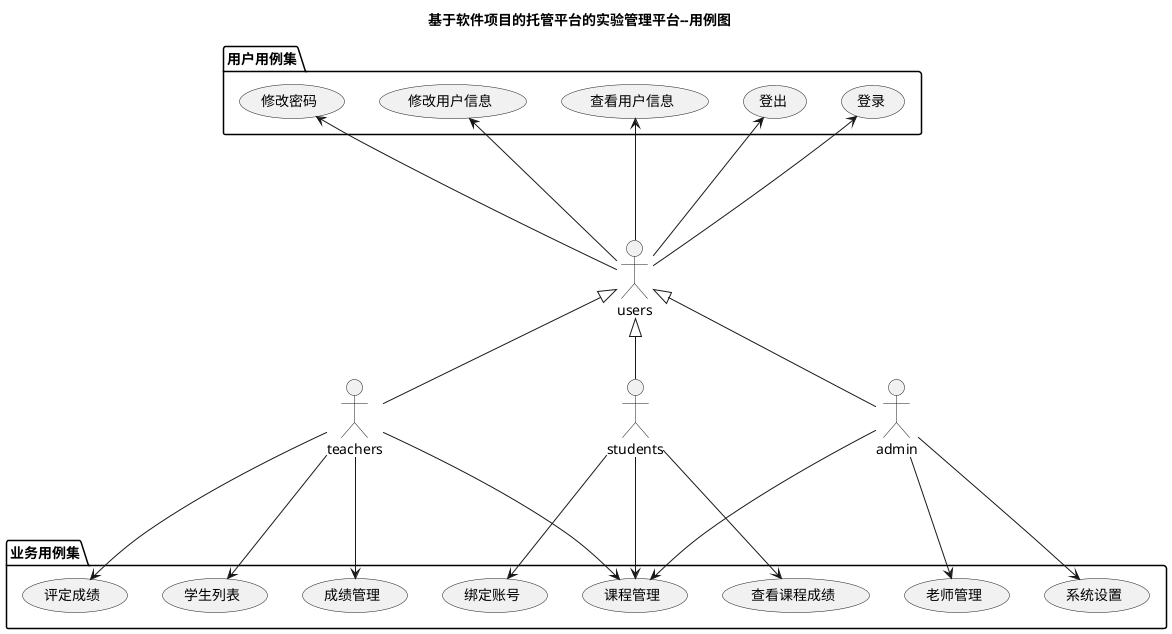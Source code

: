 @startuml
title 基于软件项目的托管平台的实验管理平台--用例图
actor teachers
actor students
actor users
actor admin

users <|-- teachers
users <|-- students
users <|-- admin

package 用户用例集 {
users --up-> (登录)
users --up-> (登出)
users --up-> (查看用户信息)
users --up-> (修改用户信息)
users --up-> (修改密码)
}
package 业务用例集 {
teachers ---> (成绩管理)
teachers ---> (评定成绩)
teachers ---> (学生列表)
teachers ---> (课程管理)

students ---> (查看课程成绩)
students ---> (课程管理)
students ---> (绑定账号)
admin ---> (课程管理)
admin ---> (老师管理)
admin ---> (系统设置)
}


@enduml